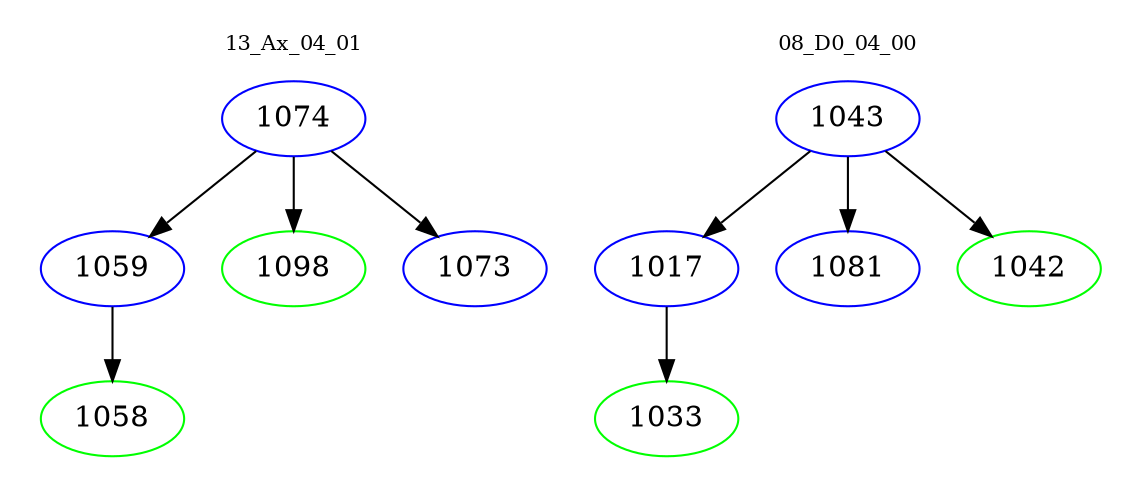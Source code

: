 digraph{
subgraph cluster_0 {
color = white
label = "13_Ax_04_01";
fontsize=10;
T0_1074 [label="1074", color="blue"]
T0_1074 -> T0_1059 [color="black"]
T0_1059 [label="1059", color="blue"]
T0_1059 -> T0_1058 [color="black"]
T0_1058 [label="1058", color="green"]
T0_1074 -> T0_1098 [color="black"]
T0_1098 [label="1098", color="green"]
T0_1074 -> T0_1073 [color="black"]
T0_1073 [label="1073", color="blue"]
}
subgraph cluster_1 {
color = white
label = "08_D0_04_00";
fontsize=10;
T1_1043 [label="1043", color="blue"]
T1_1043 -> T1_1017 [color="black"]
T1_1017 [label="1017", color="blue"]
T1_1017 -> T1_1033 [color="black"]
T1_1033 [label="1033", color="green"]
T1_1043 -> T1_1081 [color="black"]
T1_1081 [label="1081", color="blue"]
T1_1043 -> T1_1042 [color="black"]
T1_1042 [label="1042", color="green"]
}
}
